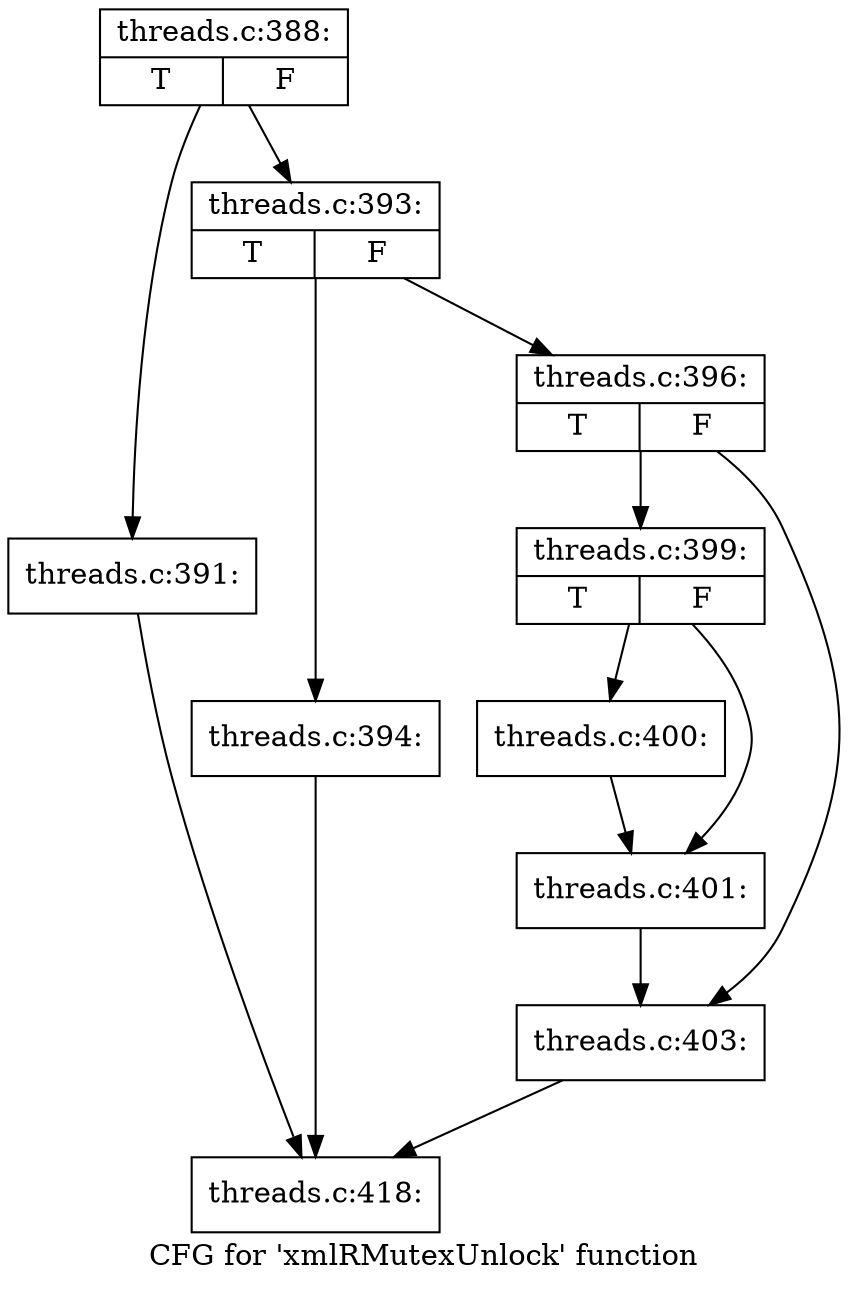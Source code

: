 digraph "CFG for 'xmlRMutexUnlock' function" {
	label="CFG for 'xmlRMutexUnlock' function";

	Node0x55d75a88f8e0 [shape=record,label="{threads.c:388:|{<s0>T|<s1>F}}"];
	Node0x55d75a88f8e0 -> Node0x55d75a773e40;
	Node0x55d75a88f8e0 -> Node0x55d75a88a160;
	Node0x55d75a773e40 [shape=record,label="{threads.c:391:}"];
	Node0x55d75a773e40 -> Node0x55d75a88fcd0;
	Node0x55d75a88a160 [shape=record,label="{threads.c:393:|{<s0>T|<s1>F}}"];
	Node0x55d75a88a160 -> Node0x55d75a890670;
	Node0x55d75a88a160 -> Node0x55d75a8906c0;
	Node0x55d75a890670 [shape=record,label="{threads.c:394:}"];
	Node0x55d75a890670 -> Node0x55d75a88fcd0;
	Node0x55d75a8906c0 [shape=record,label="{threads.c:396:|{<s0>T|<s1>F}}"];
	Node0x55d75a8906c0 -> Node0x55d75a890e70;
	Node0x55d75a8906c0 -> Node0x55d75a890ec0;
	Node0x55d75a890e70 [shape=record,label="{threads.c:399:|{<s0>T|<s1>F}}"];
	Node0x55d75a890e70 -> Node0x55d75a891310;
	Node0x55d75a890e70 -> Node0x55d75a891360;
	Node0x55d75a891310 [shape=record,label="{threads.c:400:}"];
	Node0x55d75a891310 -> Node0x55d75a891360;
	Node0x55d75a891360 [shape=record,label="{threads.c:401:}"];
	Node0x55d75a891360 -> Node0x55d75a890ec0;
	Node0x55d75a890ec0 [shape=record,label="{threads.c:403:}"];
	Node0x55d75a890ec0 -> Node0x55d75a88fcd0;
	Node0x55d75a88fcd0 [shape=record,label="{threads.c:418:}"];
}
